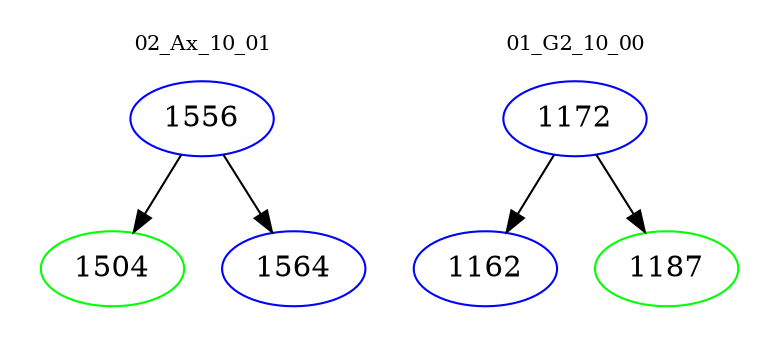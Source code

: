 digraph{
subgraph cluster_0 {
color = white
label = "02_Ax_10_01";
fontsize=10;
T0_1556 [label="1556", color="blue"]
T0_1556 -> T0_1504 [color="black"]
T0_1504 [label="1504", color="green"]
T0_1556 -> T0_1564 [color="black"]
T0_1564 [label="1564", color="blue"]
}
subgraph cluster_1 {
color = white
label = "01_G2_10_00";
fontsize=10;
T1_1172 [label="1172", color="blue"]
T1_1172 -> T1_1162 [color="black"]
T1_1162 [label="1162", color="blue"]
T1_1172 -> T1_1187 [color="black"]
T1_1187 [label="1187", color="green"]
}
}
